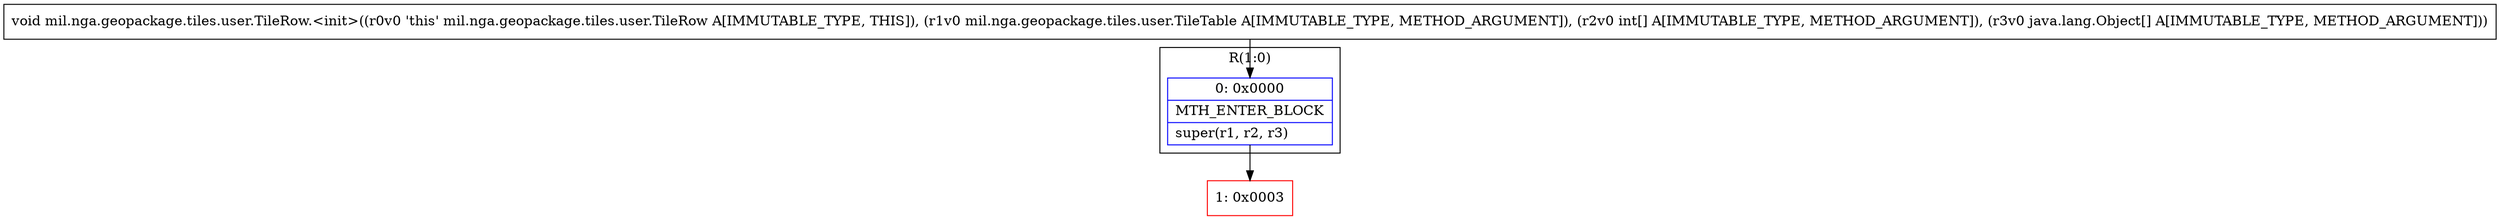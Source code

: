 digraph "CFG formil.nga.geopackage.tiles.user.TileRow.\<init\>(Lmil\/nga\/geopackage\/tiles\/user\/TileTable;[I[Ljava\/lang\/Object;)V" {
subgraph cluster_Region_474499819 {
label = "R(1:0)";
node [shape=record,color=blue];
Node_0 [shape=record,label="{0\:\ 0x0000|MTH_ENTER_BLOCK\l|super(r1, r2, r3)\l}"];
}
Node_1 [shape=record,color=red,label="{1\:\ 0x0003}"];
MethodNode[shape=record,label="{void mil.nga.geopackage.tiles.user.TileRow.\<init\>((r0v0 'this' mil.nga.geopackage.tiles.user.TileRow A[IMMUTABLE_TYPE, THIS]), (r1v0 mil.nga.geopackage.tiles.user.TileTable A[IMMUTABLE_TYPE, METHOD_ARGUMENT]), (r2v0 int[] A[IMMUTABLE_TYPE, METHOD_ARGUMENT]), (r3v0 java.lang.Object[] A[IMMUTABLE_TYPE, METHOD_ARGUMENT])) }"];
MethodNode -> Node_0;
Node_0 -> Node_1;
}

